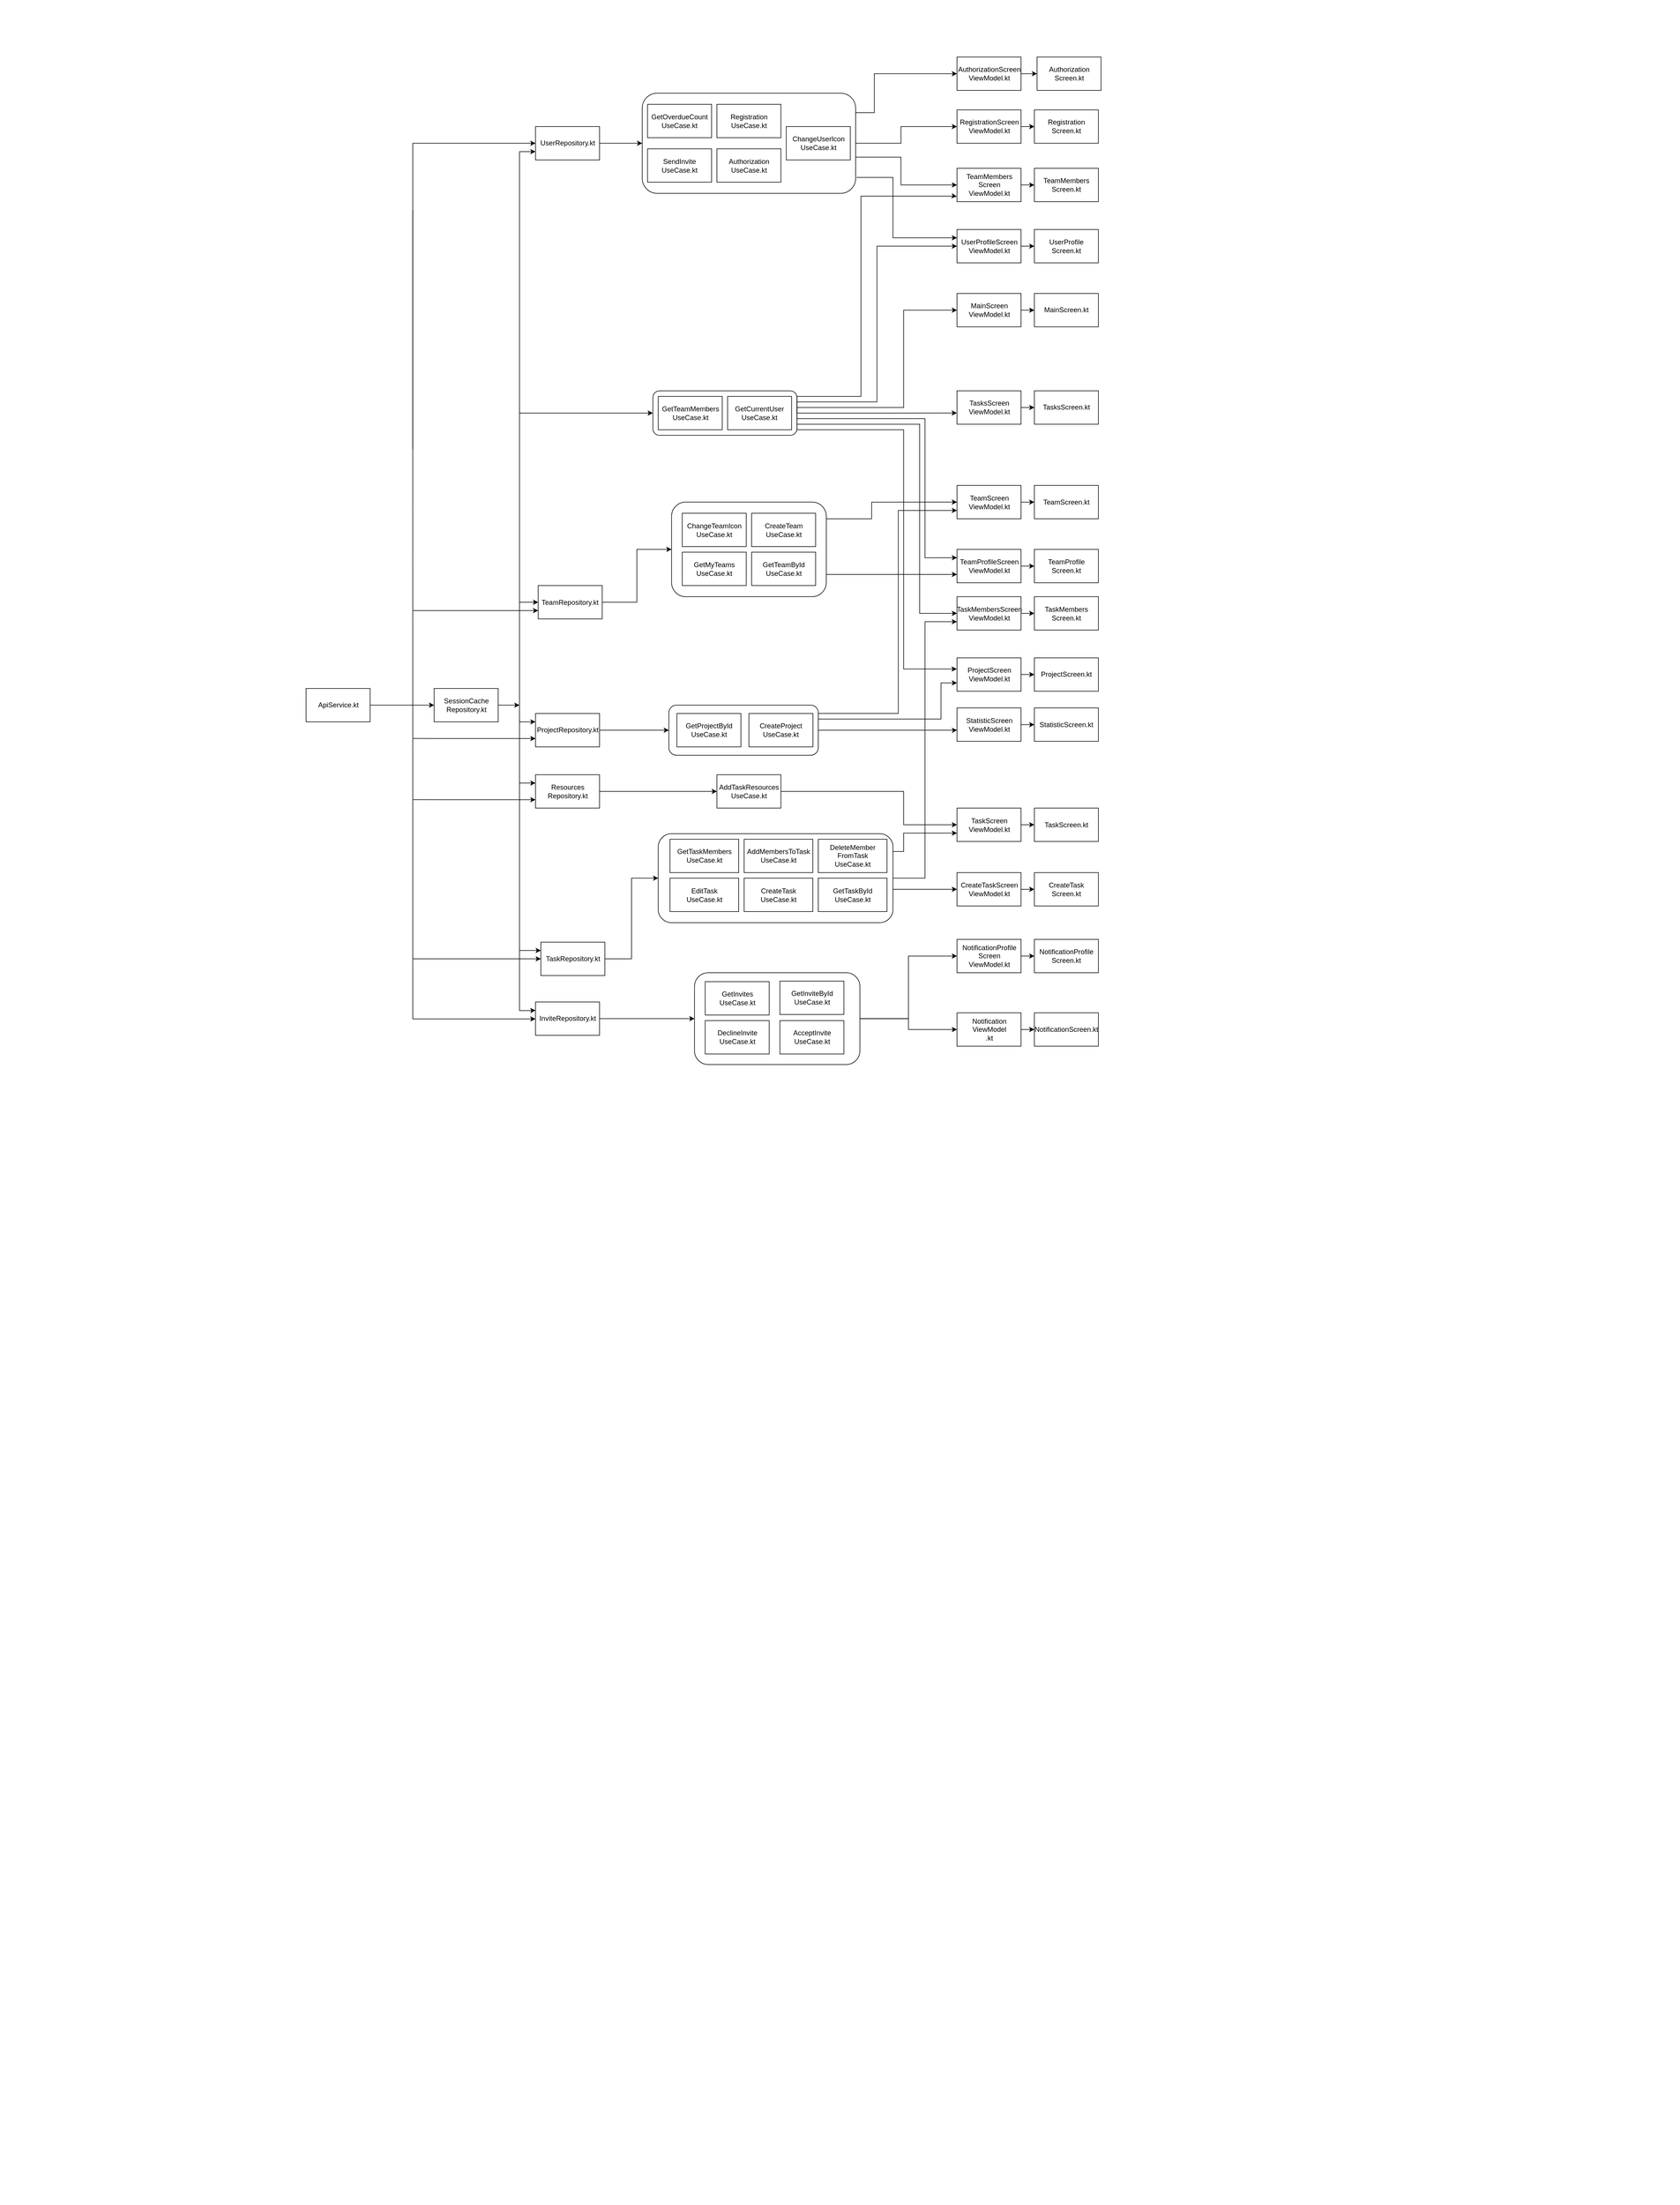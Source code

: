 <mxfile version="24.4.13" type="github">
  <diagram name="Страница — 1" id="Wd8Lt1hOdJY-ABtcQ9To">
    <mxGraphModel dx="8217" dy="5190" grid="1" gridSize="10" guides="1" tooltips="1" connect="1" arrows="1" fold="1" page="1" pageScale="1" pageWidth="827" pageHeight="1169" math="0" shadow="0">
      <root>
        <mxCell id="0" />
        <mxCell id="1" parent="0" />
        <mxCell id="-RUIcNyW75E8LrOZVRRS-27" value="" style="group;rotation=-90;" vertex="1" connectable="0" parent="1">
          <mxGeometry x="-2737.5" y="-1527.5" width="3805" height="2900" as="geometry" />
        </mxCell>
        <mxCell id="-RUIcNyW75E8LrOZVRRS-8" style="rounded=0;orthogonalLoop=1;jettySize=auto;html=1;entryX=0;entryY=0.75;entryDx=0;entryDy=0;exitX=1;exitY=0.5;exitDx=0;exitDy=0;edgeStyle=orthogonalEdgeStyle;" edge="1" parent="-RUIcNyW75E8LrOZVRRS-27" source="-RUIcNyW75E8LrOZVRRS-7" target="rrfpWrtRIMoo7r-Dwv4L-68">
          <mxGeometry relative="1" as="geometry">
            <Array as="points">
              <mxPoint x="1865.507" y="788.662" />
              <mxPoint x="2077.408" y="788.662" />
              <mxPoint x="2077.408" y="726.245" />
            </Array>
          </mxGeometry>
        </mxCell>
        <mxCell id="-RUIcNyW75E8LrOZVRRS-9" style="rounded=0;orthogonalLoop=1;jettySize=auto;html=1;entryX=0.001;entryY=0.662;entryDx=0;entryDy=0;exitX=1;exitY=0.5;exitDx=0;exitDy=0;edgeStyle=orthogonalEdgeStyle;entryPerimeter=0;" edge="1" parent="-RUIcNyW75E8LrOZVRRS-27" source="-RUIcNyW75E8LrOZVRRS-7" target="GL7n69devyDXVmoGjWVV-10">
          <mxGeometry relative="1" as="geometry">
            <Array as="points">
              <mxPoint x="2100.441" y="807.868" />
            </Array>
          </mxGeometry>
        </mxCell>
        <mxCell id="-RUIcNyW75E8LrOZVRRS-41" style="edgeStyle=orthogonalEdgeStyle;rounded=0;orthogonalLoop=1;jettySize=auto;html=1;entryX=0;entryY=0.5;entryDx=0;entryDy=0;" edge="1" parent="-RUIcNyW75E8LrOZVRRS-27" source="PsXaZOM_-T2VpOONmFBl-1" target="-RUIcNyW75E8LrOZVRRS-40">
          <mxGeometry relative="1" as="geometry" />
        </mxCell>
        <mxCell id="PsXaZOM_-T2VpOONmFBl-1" value="ApiService.kt" style="rounded=0;whiteSpace=wrap;html=1;rotation=0;" parent="-RUIcNyW75E8LrOZVRRS-27" vertex="1">
          <mxGeometry x="981.052" y="735.848" width="110.557" height="57.616" as="geometry" />
        </mxCell>
        <mxCell id="PsXaZOM_-T2VpOONmFBl-2" value="InviteRepository.kt" style="rounded=0;whiteSpace=wrap;html=1;rotation=0;" parent="-RUIcNyW75E8LrOZVRRS-27" vertex="1">
          <mxGeometry x="1377.214" y="1276.957" width="110.557" height="57.616" as="geometry" />
        </mxCell>
        <mxCell id="GL7n69devyDXVmoGjWVV-4" style="rounded=0;orthogonalLoop=1;jettySize=auto;html=1;entryX=0;entryY=0.5;entryDx=0;entryDy=0;edgeStyle=orthogonalEdgeStyle;" parent="-RUIcNyW75E8LrOZVRRS-27" source="PsXaZOM_-T2VpOONmFBl-3" target="-RUIcNyW75E8LrOZVRRS-7" edge="1">
          <mxGeometry relative="1" as="geometry" />
        </mxCell>
        <mxCell id="-RUIcNyW75E8LrOZVRRS-49" style="edgeStyle=orthogonalEdgeStyle;rounded=0;orthogonalLoop=1;jettySize=auto;html=1;exitX=0;exitY=0.25;exitDx=0;exitDy=0;startArrow=classic;startFill=1;endArrow=none;endFill=0;" edge="1" parent="-RUIcNyW75E8LrOZVRRS-27" source="PsXaZOM_-T2VpOONmFBl-3">
          <mxGeometry relative="1" as="geometry">
            <mxPoint x="1349.575" y="788.662" as="targetPoint" />
          </mxGeometry>
        </mxCell>
        <mxCell id="-RUIcNyW75E8LrOZVRRS-55" style="edgeStyle=orthogonalEdgeStyle;rounded=0;orthogonalLoop=1;jettySize=auto;html=1;exitX=0;exitY=0.75;exitDx=0;exitDy=0;startArrow=classic;startFill=1;endArrow=none;endFill=0;" edge="1" parent="-RUIcNyW75E8LrOZVRRS-27" source="PsXaZOM_-T2VpOONmFBl-3">
          <mxGeometry relative="1" as="geometry">
            <mxPoint x="1165.313" y="822.18" as="targetPoint" />
          </mxGeometry>
        </mxCell>
        <mxCell id="PsXaZOM_-T2VpOONmFBl-3" value="ProjectRepository.kt" style="rounded=0;whiteSpace=wrap;html=1;rotation=0;" parent="-RUIcNyW75E8LrOZVRRS-27" vertex="1">
          <mxGeometry x="1377.214" y="779.06" width="110.557" height="57.616" as="geometry" />
        </mxCell>
        <mxCell id="GL7n69devyDXVmoGjWVV-72" style="rounded=0;orthogonalLoop=1;jettySize=auto;html=1;entryX=0;entryY=0.5;entryDx=0;entryDy=0;edgeStyle=orthogonalEdgeStyle;" parent="-RUIcNyW75E8LrOZVRRS-27" source="PsXaZOM_-T2VpOONmFBl-4" target="rrfpWrtRIMoo7r-Dwv4L-8" edge="1">
          <mxGeometry relative="1" as="geometry" />
        </mxCell>
        <mxCell id="-RUIcNyW75E8LrOZVRRS-48" style="edgeStyle=orthogonalEdgeStyle;rounded=0;orthogonalLoop=1;jettySize=auto;html=1;exitX=0;exitY=0.25;exitDx=0;exitDy=0;startArrow=classic;startFill=1;endArrow=none;endFill=0;" edge="1" parent="-RUIcNyW75E8LrOZVRRS-27" source="PsXaZOM_-T2VpOONmFBl-4">
          <mxGeometry relative="1" as="geometry">
            <mxPoint x="1349.575" y="898.927" as="targetPoint" />
            <mxPoint x="1368.001" y="899.093" as="sourcePoint" />
          </mxGeometry>
        </mxCell>
        <mxCell id="-RUIcNyW75E8LrOZVRRS-54" style="edgeStyle=orthogonalEdgeStyle;rounded=0;orthogonalLoop=1;jettySize=auto;html=1;exitX=0;exitY=0.75;exitDx=0;exitDy=0;startArrow=classic;startFill=1;endArrow=none;endFill=0;" edge="1" parent="-RUIcNyW75E8LrOZVRRS-27" source="PsXaZOM_-T2VpOONmFBl-4">
          <mxGeometry relative="1" as="geometry">
            <mxPoint x="1165.313" y="927.809" as="targetPoint" />
          </mxGeometry>
        </mxCell>
        <mxCell id="PsXaZOM_-T2VpOONmFBl-4" value="&lt;div&gt;Resources&lt;/div&gt;&lt;div&gt;Repository.kt&lt;/div&gt;" style="rounded=0;whiteSpace=wrap;html=1;rotation=0;" parent="-RUIcNyW75E8LrOZVRRS-27" vertex="1">
          <mxGeometry x="1377.214" y="884.689" width="110.557" height="57.616" as="geometry" />
        </mxCell>
        <mxCell id="rrfpWrtRIMoo7r-Dwv4L-40" style="rounded=0;orthogonalLoop=1;jettySize=auto;html=1;entryX=0;entryY=0.5;entryDx=0;entryDy=0;exitX=0.5;exitY=1;exitDx=0;exitDy=0;edgeStyle=orthogonalEdgeStyle;" parent="-RUIcNyW75E8LrOZVRRS-27" target="PsXaZOM_-T2VpOONmFBl-2" edge="1">
          <mxGeometry relative="1" as="geometry">
            <mxPoint x="1165.313" y="-89.98" as="sourcePoint" />
            <Array as="points">
              <mxPoint x="1165.313" y="1306.245" />
              <mxPoint x="1377.214" y="1306.245" />
            </Array>
          </mxGeometry>
        </mxCell>
        <mxCell id="rrfpWrtRIMoo7r-Dwv4L-29" style="rounded=0;orthogonalLoop=1;jettySize=auto;html=1;entryX=0;entryY=0.5;entryDx=0;entryDy=0;edgeStyle=orthogonalEdgeStyle;" parent="-RUIcNyW75E8LrOZVRRS-27" source="PsXaZOM_-T2VpOONmFBl-6" target="-RUIcNyW75E8LrOZVRRS-12" edge="1">
          <mxGeometry relative="1" as="geometry" />
        </mxCell>
        <mxCell id="-RUIcNyW75E8LrOZVRRS-36" style="edgeStyle=orthogonalEdgeStyle;rounded=0;orthogonalLoop=1;jettySize=auto;html=1;startArrow=classic;startFill=1;endArrow=none;endFill=0;" edge="1" parent="-RUIcNyW75E8LrOZVRRS-27" source="PsXaZOM_-T2VpOONmFBl-6">
          <mxGeometry relative="1" as="geometry">
            <mxPoint x="1165.313" y="1202.536" as="targetPoint" />
          </mxGeometry>
        </mxCell>
        <mxCell id="-RUIcNyW75E8LrOZVRRS-46" style="edgeStyle=orthogonalEdgeStyle;rounded=0;orthogonalLoop=1;jettySize=auto;html=1;exitX=0;exitY=0.25;exitDx=0;exitDy=0;startArrow=classic;startFill=1;endArrow=none;endFill=0;" edge="1" parent="-RUIcNyW75E8LrOZVRRS-27" source="PsXaZOM_-T2VpOONmFBl-6">
          <mxGeometry relative="1" as="geometry">
            <mxPoint x="1349.575" y="1188.132" as="targetPoint" />
          </mxGeometry>
        </mxCell>
        <mxCell id="PsXaZOM_-T2VpOONmFBl-6" value="TaskRepository.kt" style="rounded=0;whiteSpace=wrap;html=1;rotation=0;" parent="-RUIcNyW75E8LrOZVRRS-27" vertex="1">
          <mxGeometry x="1386.427" y="1173.728" width="110.557" height="57.616" as="geometry" />
        </mxCell>
        <mxCell id="rrfpWrtRIMoo7r-Dwv4L-60" style="rounded=0;orthogonalLoop=1;jettySize=auto;html=1;entryX=0;entryY=0.5;entryDx=0;entryDy=0;exitX=1;exitY=0.5;exitDx=0;exitDy=0;edgeStyle=orthogonalEdgeStyle;" parent="-RUIcNyW75E8LrOZVRRS-27" source="-RUIcNyW75E8LrOZVRRS-1" target="rrfpWrtRIMoo7r-Dwv4L-57" edge="1">
          <mxGeometry relative="1" as="geometry" />
        </mxCell>
        <mxCell id="GL7n69devyDXVmoGjWVV-28" style="rounded=0;orthogonalLoop=1;jettySize=auto;html=1;entryX=0;entryY=0.5;entryDx=0;entryDy=0;exitX=1;exitY=0.5;exitDx=0;exitDy=0;edgeStyle=orthogonalEdgeStyle;" parent="-RUIcNyW75E8LrOZVRRS-27" source="rrfpWrtRIMoo7r-Dwv4L-8" target="GL7n69devyDXVmoGjWVV-16" edge="1">
          <mxGeometry relative="1" as="geometry">
            <Array as="points">
              <mxPoint x="2012.916" y="913.497" />
              <mxPoint x="2012.916" y="971.113" />
            </Array>
          </mxGeometry>
        </mxCell>
        <mxCell id="rrfpWrtRIMoo7r-Dwv4L-8" value="&lt;div&gt;AddTaskResources&lt;/div&gt;&lt;div&gt;UseCase.kt&lt;/div&gt;" style="rounded=0;whiteSpace=wrap;html=1;rotation=0;" parent="-RUIcNyW75E8LrOZVRRS-27" vertex="1">
          <mxGeometry x="1690.459" y="884.689" width="110.557" height="57.616" as="geometry" />
        </mxCell>
        <mxCell id="GL7n69devyDXVmoGjWVV-29" style="rounded=0;orthogonalLoop=1;jettySize=auto;html=1;exitX=0.998;exitY=0.19;exitDx=0;exitDy=0;edgeStyle=orthogonalEdgeStyle;exitPerimeter=0;entryX=0;entryY=0.75;entryDx=0;entryDy=0;" parent="-RUIcNyW75E8LrOZVRRS-27" source="-RUIcNyW75E8LrOZVRRS-12" target="GL7n69devyDXVmoGjWVV-16" edge="1">
          <mxGeometry relative="1" as="geometry">
            <mxPoint x="2123.473" y="1015.285" as="targetPoint" />
            <Array as="points">
              <mxPoint x="1993.569" y="1017.205" />
              <mxPoint x="2012.916" y="1017.205" />
              <mxPoint x="2012.916" y="985.517" />
            </Array>
          </mxGeometry>
        </mxCell>
        <mxCell id="GL7n69devyDXVmoGjWVV-1" style="rounded=0;orthogonalLoop=1;jettySize=auto;html=1;entryX=-0.003;entryY=0.326;entryDx=0;entryDy=0;edgeStyle=orthogonalEdgeStyle;entryPerimeter=0;exitX=1;exitY=0.75;exitDx=0;exitDy=0;" parent="-RUIcNyW75E8LrOZVRRS-27" source="-RUIcNyW75E8LrOZVRRS-20" target="rrfpWrtRIMoo7r-Dwv4L-68" edge="1">
          <mxGeometry relative="1" as="geometry">
            <mxPoint x="1782.59" y="-152.397" as="sourcePoint" />
            <Array as="points">
              <mxPoint x="1828.655" y="289.325" />
              <mxPoint x="2012.916" y="289.325" />
              <mxPoint x="2012.916" y="702.238" />
              <mxPoint x="2105.047" y="702.238" />
            </Array>
          </mxGeometry>
        </mxCell>
        <mxCell id="-RUIcNyW75E8LrOZVRRS-3" value="" style="rounded=0;orthogonalLoop=1;jettySize=auto;html=1;entryX=0;entryY=0.5;entryDx=0;entryDy=0;edgeStyle=orthogonalEdgeStyle;" edge="1" parent="-RUIcNyW75E8LrOZVRRS-27" source="PsXaZOM_-T2VpOONmFBl-2" target="-RUIcNyW75E8LrOZVRRS-1">
          <mxGeometry relative="1" as="geometry">
            <mxPoint x="1487.771" y="1603.927" as="sourcePoint" />
            <mxPoint x="1782.59" y="1463.728" as="targetPoint" />
          </mxGeometry>
        </mxCell>
        <mxCell id="-RUIcNyW75E8LrOZVRRS-4" value="" style="group;rotation=0;" vertex="1" connectable="0" parent="-RUIcNyW75E8LrOZVRRS-27">
          <mxGeometry x="1651.764" y="1226.543" width="285.605" height="158.444" as="geometry" />
        </mxCell>
        <mxCell id="-RUIcNyW75E8LrOZVRRS-1" value="" style="rounded=1;whiteSpace=wrap;html=1;rotation=0;" vertex="1" parent="-RUIcNyW75E8LrOZVRRS-4">
          <mxGeometry width="285.605" height="158.444" as="geometry" />
        </mxCell>
        <mxCell id="rrfpWrtRIMoo7r-Dwv4L-2" value="&lt;div&gt;AcceptInvite&lt;/div&gt;&lt;div&gt;UseCase.kt&lt;/div&gt;" style="rounded=0;whiteSpace=wrap;html=1;rotation=0;" parent="-RUIcNyW75E8LrOZVRRS-4" vertex="1">
          <mxGeometry x="147.409" y="82.583" width="110.557" height="57.616" as="geometry" />
        </mxCell>
        <mxCell id="rrfpWrtRIMoo7r-Dwv4L-3" value="&lt;div&gt;GetInviteById&lt;/div&gt;&lt;div&gt;UseCase.kt&lt;/div&gt;" style="rounded=0;whiteSpace=wrap;html=1;rotation=0;" parent="-RUIcNyW75E8LrOZVRRS-4" vertex="1">
          <mxGeometry x="147.409" y="14.404" width="110.557" height="57.616" as="geometry" />
        </mxCell>
        <mxCell id="rrfpWrtRIMoo7r-Dwv4L-4" value="&lt;div&gt;DeclineInvite&lt;/div&gt;&lt;div&gt;UseCase.kt&lt;/div&gt;" style="rounded=0;whiteSpace=wrap;html=1;rotation=0;" parent="-RUIcNyW75E8LrOZVRRS-4" vertex="1">
          <mxGeometry x="18.426" y="82.583" width="110.557" height="57.616" as="geometry" />
        </mxCell>
        <mxCell id="rrfpWrtRIMoo7r-Dwv4L-5" value="&lt;div&gt;GetInvites&lt;/div&gt;&lt;div&gt;UseCase.kt&lt;/div&gt;" style="rounded=0;whiteSpace=wrap;html=1;rotation=0;" parent="-RUIcNyW75E8LrOZVRRS-4" vertex="1">
          <mxGeometry x="18.426" y="15.364" width="110.557" height="57.616" as="geometry" />
        </mxCell>
        <mxCell id="-RUIcNyW75E8LrOZVRRS-5" style="rounded=0;orthogonalLoop=1;jettySize=auto;html=1;exitX=1;exitY=0.5;exitDx=0;exitDy=0;entryX=0;entryY=0.5;entryDx=0;entryDy=0;edgeStyle=orthogonalEdgeStyle;" edge="1" parent="-RUIcNyW75E8LrOZVRRS-27" source="-RUIcNyW75E8LrOZVRRS-1" target="rrfpWrtRIMoo7r-Dwv4L-71">
          <mxGeometry relative="1" as="geometry" />
        </mxCell>
        <mxCell id="-RUIcNyW75E8LrOZVRRS-13" value="" style="group;rotation=0;" vertex="1" connectable="0" parent="-RUIcNyW75E8LrOZVRRS-27">
          <mxGeometry x="1607.541" y="1096.907" width="405.375" height="230.464" as="geometry" />
        </mxCell>
        <mxCell id="-RUIcNyW75E8LrOZVRRS-12" value="" style="rounded=1;whiteSpace=wrap;html=1;rotation=0;" vertex="1" parent="-RUIcNyW75E8LrOZVRRS-13">
          <mxGeometry x="-18.426" y="-110.43" width="405.375" height="153.642" as="geometry" />
        </mxCell>
        <mxCell id="rrfpWrtRIMoo7r-Dwv4L-10" value="&lt;div&gt;AddMembersToTask&lt;/div&gt;&lt;div&gt;UseCase.kt&lt;/div&gt;" style="rounded=0;whiteSpace=wrap;html=1;rotation=0;" parent="-RUIcNyW75E8LrOZVRRS-13" vertex="1">
          <mxGeometry x="129.904" y="-100.828" width="118.646" height="57.616" as="geometry" />
        </mxCell>
        <mxCell id="rrfpWrtRIMoo7r-Dwv4L-11" value="&lt;div&gt;CreateTask&lt;/div&gt;&lt;div&gt;UseCase.kt&lt;/div&gt;" style="rounded=0;whiteSpace=wrap;html=1;rotation=0;" parent="-RUIcNyW75E8LrOZVRRS-13" vertex="1">
          <mxGeometry x="129.904" y="-33.609" width="118.646" height="57.616" as="geometry" />
        </mxCell>
        <mxCell id="rrfpWrtRIMoo7r-Dwv4L-13" value="&lt;div&gt;EditTask&lt;/div&gt;&lt;div&gt;UseCase.kt&lt;/div&gt;" style="rounded=0;whiteSpace=wrap;html=1;rotation=0;" parent="-RUIcNyW75E8LrOZVRRS-13" vertex="1">
          <mxGeometry x="1.843" y="-33.609" width="118.646" height="57.616" as="geometry" />
        </mxCell>
        <mxCell id="rrfpWrtRIMoo7r-Dwv4L-14" value="&lt;div&gt;GetTaskById&lt;/div&gt;&lt;div&gt;UseCase.kt&lt;/div&gt;" style="rounded=0;whiteSpace=wrap;html=1;rotation=0;" parent="-RUIcNyW75E8LrOZVRRS-13" vertex="1">
          <mxGeometry x="257.966" y="-33.609" width="118.646" height="57.616" as="geometry" />
        </mxCell>
        <mxCell id="rrfpWrtRIMoo7r-Dwv4L-12" value="&lt;div&gt;DeleteMember&lt;/div&gt;&lt;div&gt;FromTask&lt;/div&gt;&lt;div&gt;UseCase.kt&lt;/div&gt;" style="rounded=0;whiteSpace=wrap;html=1;rotation=0;" parent="-RUIcNyW75E8LrOZVRRS-13" vertex="1">
          <mxGeometry x="257.966" y="-100.828" width="118.646" height="57.616" as="geometry" />
        </mxCell>
        <mxCell id="rrfpWrtRIMoo7r-Dwv4L-15" value="&lt;div&gt;GetTaskMembers&lt;/div&gt;&lt;div&gt;UseCase.kt&lt;/div&gt;" style="rounded=0;whiteSpace=wrap;html=1;rotation=0;" parent="-RUIcNyW75E8LrOZVRRS-13" vertex="1">
          <mxGeometry x="1.843" y="-100.828" width="118.646" height="57.616" as="geometry" />
        </mxCell>
        <mxCell id="-RUIcNyW75E8LrOZVRRS-29" value="" style="group;rotation=90;" vertex="1" connectable="0" parent="-RUIcNyW75E8LrOZVRRS-27">
          <mxGeometry x="1695.065" y="673.43" width="82.918" height="268.874" as="geometry" />
        </mxCell>
        <mxCell id="-RUIcNyW75E8LrOZVRRS-7" value="" style="rounded=1;whiteSpace=wrap;html=1;rotation=0;" vertex="1" parent="-RUIcNyW75E8LrOZVRRS-29">
          <mxGeometry x="-87.524" y="91.225" width="257.966" height="86.424" as="geometry" />
        </mxCell>
        <mxCell id="rrfpWrtRIMoo7r-Dwv4L-6" value="&lt;div&gt;CreateProject&lt;/div&gt;&lt;div&gt;UseCase.kt&lt;/div&gt;" style="rounded=0;whiteSpace=wrap;html=1;rotation=0;" parent="-RUIcNyW75E8LrOZVRRS-29" vertex="1">
          <mxGeometry x="50.672" y="105.629" width="110.557" height="57.616" as="geometry" />
        </mxCell>
        <mxCell id="rrfpWrtRIMoo7r-Dwv4L-7" value="&lt;div&gt;GetProjectById&lt;/div&gt;&lt;div&gt;UseCase.kt&lt;/div&gt;" style="rounded=0;whiteSpace=wrap;html=1;rotation=0;" parent="-RUIcNyW75E8LrOZVRRS-29" vertex="1">
          <mxGeometry x="-73.705" y="105.629" width="110.557" height="57.616" as="geometry" />
        </mxCell>
        <mxCell id="rrfpWrtRIMoo7r-Dwv4L-47" value="" style="rounded=0;orthogonalLoop=1;jettySize=auto;html=1;edgeStyle=orthogonalEdgeStyle;" parent="-RUIcNyW75E8LrOZVRRS-27" source="rrfpWrtRIMoo7r-Dwv4L-45" target="rrfpWrtRIMoo7r-Dwv4L-46" edge="1">
          <mxGeometry relative="1" as="geometry" />
        </mxCell>
        <mxCell id="rrfpWrtRIMoo7r-Dwv4L-45" value="&lt;div&gt;CreateTaskScreen&lt;/div&gt;&lt;div&gt;ViewModel.kt&lt;/div&gt;" style="rounded=0;whiteSpace=wrap;html=1;rotation=0;" parent="-RUIcNyW75E8LrOZVRRS-27" vertex="1">
          <mxGeometry x="2105.047" y="1053.695" width="110.557" height="57.616" as="geometry" />
        </mxCell>
        <mxCell id="rrfpWrtRIMoo7r-Dwv4L-46" value="&lt;div&gt;CreateTask&lt;/div&gt;&lt;div&gt;Screen.kt&lt;/div&gt;" style="whiteSpace=wrap;html=1;rounded=0;rotation=0;" parent="-RUIcNyW75E8LrOZVRRS-27" vertex="1">
          <mxGeometry x="2238.637" y="1053.695" width="110.557" height="57.616" as="geometry" />
        </mxCell>
        <mxCell id="rrfpWrtRIMoo7r-Dwv4L-68" value="&lt;div&gt;ProjectScreen&lt;/div&gt;&lt;div&gt;ViewModel.kt&lt;/div&gt;" style="rounded=0;whiteSpace=wrap;html=1;rotation=0;" parent="-RUIcNyW75E8LrOZVRRS-27" vertex="1">
          <mxGeometry x="2105.047" y="683.033" width="110.557" height="57.616" as="geometry" />
        </mxCell>
        <mxCell id="GL7n69devyDXVmoGjWVV-9" style="rounded=0;orthogonalLoop=1;jettySize=auto;html=1;entryX=0;entryY=0.5;entryDx=0;entryDy=0;edgeStyle=orthogonalEdgeStyle;" parent="-RUIcNyW75E8LrOZVRRS-27" source="GL7n69devyDXVmoGjWVV-10" target="GL7n69devyDXVmoGjWVV-11" edge="1">
          <mxGeometry relative="1" as="geometry" />
        </mxCell>
        <mxCell id="GL7n69devyDXVmoGjWVV-10" value="&lt;div&gt;StatisticScreen&lt;/div&gt;&lt;div&gt;ViewModel.kt&lt;/div&gt;" style="rounded=0;whiteSpace=wrap;html=1;rotation=0;" parent="-RUIcNyW75E8LrOZVRRS-27" vertex="1">
          <mxGeometry x="2105.047" y="769.457" width="110.557" height="57.616" as="geometry" />
        </mxCell>
        <mxCell id="GL7n69devyDXVmoGjWVV-11" value="StatisticScreen.kt" style="rounded=0;whiteSpace=wrap;html=1;rotation=0;" parent="-RUIcNyW75E8LrOZVRRS-27" vertex="1">
          <mxGeometry x="2238.637" y="769.457" width="110.557" height="57.616" as="geometry" />
        </mxCell>
        <mxCell id="GL7n69devyDXVmoGjWVV-15" style="rounded=0;orthogonalLoop=1;jettySize=auto;html=1;entryX=0;entryY=0.5;entryDx=0;entryDy=0;edgeStyle=orthogonalEdgeStyle;" parent="-RUIcNyW75E8LrOZVRRS-27" source="GL7n69devyDXVmoGjWVV-16" target="GL7n69devyDXVmoGjWVV-17" edge="1">
          <mxGeometry relative="1" as="geometry" />
        </mxCell>
        <mxCell id="GL7n69devyDXVmoGjWVV-16" value="&lt;div&gt;TaskScreen&lt;/div&gt;&lt;div&gt;ViewModel.kt&lt;/div&gt;" style="rounded=0;whiteSpace=wrap;html=1;rotation=0;" parent="-RUIcNyW75E8LrOZVRRS-27" vertex="1">
          <mxGeometry x="2105.047" y="942.305" width="110.557" height="57.616" as="geometry" />
        </mxCell>
        <mxCell id="GL7n69devyDXVmoGjWVV-17" value="TaskScreen.kt" style="rounded=0;whiteSpace=wrap;html=1;rotation=0;" parent="-RUIcNyW75E8LrOZVRRS-27" vertex="1">
          <mxGeometry x="2238.637" y="942.305" width="110.557" height="57.616" as="geometry" />
        </mxCell>
        <mxCell id="rrfpWrtRIMoo7r-Dwv4L-57" value="&lt;div&gt;NotificationProfile&lt;/div&gt;&lt;div&gt;Screen&lt;/div&gt;&lt;div&gt;ViewModel.kt&lt;/div&gt;" style="rounded=0;whiteSpace=wrap;html=1;rotation=0;" parent="-RUIcNyW75E8LrOZVRRS-27" vertex="1">
          <mxGeometry x="2105.047" y="1168.927" width="110.557" height="57.616" as="geometry" />
        </mxCell>
        <mxCell id="rrfpWrtRIMoo7r-Dwv4L-71" value="&lt;div&gt;Notification&lt;/div&gt;&lt;div&gt;ViewModel&lt;/div&gt;.kt" style="rounded=0;whiteSpace=wrap;html=1;rotation=0;" parent="-RUIcNyW75E8LrOZVRRS-27" vertex="1">
          <mxGeometry x="2105.047" y="1295.682" width="110.557" height="57.616" as="geometry" />
        </mxCell>
        <mxCell id="rrfpWrtRIMoo7r-Dwv4L-72" value="NotificationScreen.kt" style="whiteSpace=wrap;html=1;rounded=0;rotation=0;" parent="-RUIcNyW75E8LrOZVRRS-27" vertex="1">
          <mxGeometry x="2238.637" y="1295.682" width="110.557" height="57.616" as="geometry" />
        </mxCell>
        <mxCell id="rrfpWrtRIMoo7r-Dwv4L-70" value="" style="rounded=0;orthogonalLoop=1;jettySize=auto;html=1;edgeStyle=orthogonalEdgeStyle;" parent="-RUIcNyW75E8LrOZVRRS-27" source="rrfpWrtRIMoo7r-Dwv4L-71" target="rrfpWrtRIMoo7r-Dwv4L-72" edge="1">
          <mxGeometry relative="1" as="geometry" />
        </mxCell>
        <mxCell id="rrfpWrtRIMoo7r-Dwv4L-58" value="&lt;div&gt;NotificationProfile&lt;/div&gt;&lt;div&gt;Screen.kt&lt;/div&gt;" style="whiteSpace=wrap;html=1;rounded=0;rotation=0;" parent="-RUIcNyW75E8LrOZVRRS-27" vertex="1">
          <mxGeometry x="2238.637" y="1168.927" width="110.557" height="57.616" as="geometry" />
        </mxCell>
        <mxCell id="rrfpWrtRIMoo7r-Dwv4L-59" value="" style="rounded=0;orthogonalLoop=1;jettySize=auto;html=1;edgeStyle=orthogonalEdgeStyle;" parent="-RUIcNyW75E8LrOZVRRS-27" source="rrfpWrtRIMoo7r-Dwv4L-57" target="rrfpWrtRIMoo7r-Dwv4L-58" edge="1">
          <mxGeometry relative="1" as="geometry" />
        </mxCell>
        <mxCell id="rrfpWrtRIMoo7r-Dwv4L-69" value="&lt;div&gt;ProjectScreen.kt&lt;/div&gt;" style="whiteSpace=wrap;html=1;rounded=0;rotation=0;" parent="-RUIcNyW75E8LrOZVRRS-27" vertex="1">
          <mxGeometry x="2238.637" y="683.033" width="110.557" height="57.616" as="geometry" />
        </mxCell>
        <mxCell id="rrfpWrtRIMoo7r-Dwv4L-67" value="" style="rounded=0;orthogonalLoop=1;jettySize=auto;html=1;edgeStyle=orthogonalEdgeStyle;" parent="-RUIcNyW75E8LrOZVRRS-27" source="rrfpWrtRIMoo7r-Dwv4L-68" target="rrfpWrtRIMoo7r-Dwv4L-69" edge="1">
          <mxGeometry relative="1" as="geometry" />
        </mxCell>
        <mxCell id="-RUIcNyW75E8LrOZVRRS-44" style="edgeStyle=orthogonalEdgeStyle;rounded=0;orthogonalLoop=1;jettySize=auto;html=1;entryX=0;entryY=0.25;entryDx=0;entryDy=0;exitX=0;exitY=0.75;exitDx=0;exitDy=0;startArrow=classic;startFill=1;" edge="1" parent="-RUIcNyW75E8LrOZVRRS-27" source="PsXaZOM_-T2VpOONmFBl-8" target="PsXaZOM_-T2VpOONmFBl-2">
          <mxGeometry relative="1" as="geometry">
            <mxPoint x="1331.149" y="-766.967" as="sourcePoint" />
            <Array as="points">
              <mxPoint x="1349.575" y="-190.808" />
              <mxPoint x="1349.575" y="1291.841" />
              <mxPoint x="1368.001" y="1291.841" />
            </Array>
          </mxGeometry>
        </mxCell>
        <mxCell id="-RUIcNyW75E8LrOZVRRS-53" style="edgeStyle=orthogonalEdgeStyle;rounded=0;orthogonalLoop=1;jettySize=auto;html=1;" edge="1" parent="-RUIcNyW75E8LrOZVRRS-27" source="-RUIcNyW75E8LrOZVRRS-40">
          <mxGeometry relative="1" as="geometry">
            <mxPoint x="1349.575" y="764.656" as="targetPoint" />
          </mxGeometry>
        </mxCell>
        <mxCell id="-RUIcNyW75E8LrOZVRRS-40" value="&lt;div&gt;SessionCache&lt;/div&gt;&lt;div&gt;Repository.kt&lt;/div&gt;" style="rounded=0;whiteSpace=wrap;html=1;rotation=0;" vertex="1" parent="-RUIcNyW75E8LrOZVRRS-27">
          <mxGeometry x="1202.166" y="735.848" width="110.557" height="57.616" as="geometry" />
        </mxCell>
        <mxCell id="GL7n69devyDXVmoGjWVV-22" style="rounded=0;orthogonalLoop=1;jettySize=auto;html=1;entryX=0;entryY=0.75;entryDx=0;entryDy=0;exitX=1;exitY=0.5;exitDx=0;exitDy=0;edgeStyle=orthogonalEdgeStyle;" parent="-RUIcNyW75E8LrOZVRRS-27" source="-RUIcNyW75E8LrOZVRRS-12" target="GL7n69devyDXVmoGjWVV-13" edge="1">
          <mxGeometry relative="1" as="geometry">
            <Array as="points">
              <mxPoint x="2049.769" y="1063.298" />
              <mxPoint x="2049.769" y="620.616" />
            </Array>
          </mxGeometry>
        </mxCell>
        <mxCell id="-RUIcNyW75E8LrOZVRRS-10" style="rounded=0;orthogonalLoop=1;jettySize=auto;html=1;exitX=1;exitY=0.5;exitDx=0;exitDy=0;edgeStyle=orthogonalEdgeStyle;entryX=0;entryY=0.75;entryDx=0;entryDy=0;" edge="1" parent="-RUIcNyW75E8LrOZVRRS-27" source="-RUIcNyW75E8LrOZVRRS-7" target="GL7n69devyDXVmoGjWVV-45">
          <mxGeometry relative="1" as="geometry">
            <mxPoint x="2095.834" y="222.106" as="targetPoint" />
            <Array as="points">
              <mxPoint x="1865.507" y="779.06" />
              <mxPoint x="2003.703" y="779.06" />
              <mxPoint x="2003.703" y="428.563" />
            </Array>
          </mxGeometry>
        </mxCell>
        <mxCell id="-RUIcNyW75E8LrOZVRRS-63" style="edgeStyle=orthogonalEdgeStyle;rounded=0;orthogonalLoop=1;jettySize=auto;html=1;exitX=1;exitY=0.75;exitDx=0;exitDy=0;entryX=0;entryY=0.5;entryDx=0;entryDy=0;" edge="1" parent="-RUIcNyW75E8LrOZVRRS-27" source="-RUIcNyW75E8LrOZVRRS-12" target="rrfpWrtRIMoo7r-Dwv4L-45">
          <mxGeometry relative="1" as="geometry">
            <Array as="points">
              <mxPoint x="1994.49" y="1082.503" />
            </Array>
          </mxGeometry>
        </mxCell>
        <mxCell id="rrfpWrtRIMoo7r-Dwv4L-39" style="rounded=0;orthogonalLoop=1;jettySize=auto;html=1;exitX=0.5;exitY=1;exitDx=0;exitDy=0;edgeStyle=orthogonalEdgeStyle;entryX=0;entryY=0.5;entryDx=0;entryDy=0;" parent="-RUIcNyW75E8LrOZVRRS-27" target="PsXaZOM_-T2VpOONmFBl-8" edge="1">
          <mxGeometry relative="1" as="geometry">
            <mxPoint x="1165.313" y="322.934" as="sourcePoint" />
            <mxPoint x="1174.527" y="1.245" as="targetPoint" />
            <Array as="points">
              <mxPoint x="1165.313" y="-205.212" />
            </Array>
          </mxGeometry>
        </mxCell>
        <mxCell id="rrfpWrtRIMoo7r-Dwv4L-54" style="rounded=0;orthogonalLoop=1;jettySize=auto;html=1;entryX=0;entryY=0.5;entryDx=0;entryDy=0;edgeStyle=orthogonalEdgeStyle;" parent="-RUIcNyW75E8LrOZVRRS-27" target="-RUIcNyW75E8LrOZVRRS-20" edge="1">
          <mxGeometry relative="1" as="geometry">
            <mxPoint x="1349.575" y="260.517" as="sourcePoint" />
            <Array as="points">
              <mxPoint x="1358.788" y="260.517" />
            </Array>
          </mxGeometry>
        </mxCell>
        <mxCell id="GL7n69devyDXVmoGjWVV-75" style="rounded=0;orthogonalLoop=1;jettySize=auto;html=1;entryX=0;entryY=0.5;entryDx=0;entryDy=0;edgeStyle=orthogonalEdgeStyle;" parent="-RUIcNyW75E8LrOZVRRS-27" source="PsXaZOM_-T2VpOONmFBl-7" target="-RUIcNyW75E8LrOZVRRS-14" edge="1">
          <mxGeometry relative="1" as="geometry" />
        </mxCell>
        <mxCell id="-RUIcNyW75E8LrOZVRRS-51" style="edgeStyle=orthogonalEdgeStyle;rounded=0;orthogonalLoop=1;jettySize=auto;html=1;targetPerimeterSpacing=1;startArrow=classic;startFill=1;endArrow=none;endFill=0;" edge="1" parent="-RUIcNyW75E8LrOZVRRS-27" source="PsXaZOM_-T2VpOONmFBl-7">
          <mxGeometry relative="1" as="geometry">
            <mxPoint x="1349.575" y="587.007" as="targetPoint" />
          </mxGeometry>
        </mxCell>
        <mxCell id="-RUIcNyW75E8LrOZVRRS-56" style="edgeStyle=orthogonalEdgeStyle;rounded=0;orthogonalLoop=1;jettySize=auto;html=1;exitX=0;exitY=0.75;exitDx=0;exitDy=0;startArrow=classic;startFill=1;endArrow=none;endFill=0;" edge="1" parent="-RUIcNyW75E8LrOZVRRS-27" source="PsXaZOM_-T2VpOONmFBl-7">
          <mxGeometry relative="1" as="geometry">
            <mxPoint x="1165.313" y="601.319" as="targetPoint" />
          </mxGeometry>
        </mxCell>
        <mxCell id="PsXaZOM_-T2VpOONmFBl-7" value="TeamRepository.kt" style="rounded=0;whiteSpace=wrap;html=1;rotation=0;" parent="-RUIcNyW75E8LrOZVRRS-27" vertex="1">
          <mxGeometry x="1381.821" y="558.199" width="110.557" height="57.616" as="geometry" />
        </mxCell>
        <mxCell id="-RUIcNyW75E8LrOZVRRS-19" style="rounded=0;orthogonalLoop=1;jettySize=auto;html=1;entryX=0;entryY=0.5;entryDx=0;entryDy=0;edgeStyle=orthogonalEdgeStyle;" edge="1" parent="-RUIcNyW75E8LrOZVRRS-27" source="PsXaZOM_-T2VpOONmFBl-8" target="-RUIcNyW75E8LrOZVRRS-16">
          <mxGeometry relative="1" as="geometry" />
        </mxCell>
        <mxCell id="PsXaZOM_-T2VpOONmFBl-8" value="UserRepository.kt" style="rounded=0;whiteSpace=wrap;html=1;rotation=0;" parent="-RUIcNyW75E8LrOZVRRS-27" vertex="1">
          <mxGeometry x="1377.214" y="-234.02" width="110.557" height="57.616" as="geometry" />
        </mxCell>
        <mxCell id="GL7n69devyDXVmoGjWVV-52" style="rounded=0;orthogonalLoop=1;jettySize=auto;html=1;entryX=0;entryY=0.25;entryDx=0;entryDy=0;exitX=1;exitY=0.5;exitDx=0;exitDy=0;edgeStyle=orthogonalEdgeStyle;" parent="-RUIcNyW75E8LrOZVRRS-27" source="-RUIcNyW75E8LrOZVRRS-20" target="GL7n69devyDXVmoGjWVV-42" edge="1">
          <mxGeometry relative="1" as="geometry">
            <Array as="points">
              <mxPoint x="1828.655" y="270.119" />
              <mxPoint x="2049.769" y="270.119" />
              <mxPoint x="2049.769" y="510.185" />
            </Array>
          </mxGeometry>
        </mxCell>
        <mxCell id="GL7n69devyDXVmoGjWVV-60" style="rounded=0;orthogonalLoop=1;jettySize=auto;html=1;entryX=0;entryY=0.25;entryDx=0;entryDy=0;exitX=1.004;exitY=0.841;exitDx=0;exitDy=0;edgeStyle=orthogonalEdgeStyle;exitPerimeter=0;" parent="-RUIcNyW75E8LrOZVRRS-27" source="-RUIcNyW75E8LrOZVRRS-16" target="GL7n69devyDXVmoGjWVV-57" edge="1">
          <mxGeometry relative="1" as="geometry">
            <Array as="points">
              <mxPoint x="1994.49" y="-146.636" />
              <mxPoint x="1994.49" y="-41.967" />
            </Array>
          </mxGeometry>
        </mxCell>
        <mxCell id="GL7n69devyDXVmoGjWVV-53" style="rounded=0;orthogonalLoop=1;jettySize=auto;html=1;entryX=0;entryY=0.75;entryDx=0;entryDy=0;exitX=0.998;exitY=0.549;exitDx=0;exitDy=0;edgeStyle=orthogonalEdgeStyle;exitPerimeter=0;" parent="-RUIcNyW75E8LrOZVRRS-27" source="-RUIcNyW75E8LrOZVRRS-14" target="GL7n69devyDXVmoGjWVV-42" edge="1">
          <mxGeometry relative="1" as="geometry">
            <mxPoint x="2644.012" y="-761.205" as="targetPoint" />
            <Array as="points">
              <mxPoint x="1878.406" y="538.993" />
            </Array>
          </mxGeometry>
        </mxCell>
        <mxCell id="GL7n69devyDXVmoGjWVV-54" style="rounded=0;orthogonalLoop=1;jettySize=auto;html=1;entryX=0;entryY=0.5;entryDx=0;entryDy=0;exitX=0.983;exitY=0.676;exitDx=0;exitDy=0;edgeStyle=orthogonalEdgeStyle;exitPerimeter=0;" parent="-RUIcNyW75E8LrOZVRRS-27" source="-RUIcNyW75E8LrOZVRRS-14" target="GL7n69devyDXVmoGjWVV-45" edge="1">
          <mxGeometry relative="1" as="geometry">
            <Array as="points">
              <mxPoint x="1874.72" y="442.967" />
              <mxPoint x="1957.638" y="442.967" />
              <mxPoint x="1957.638" y="414.159" />
            </Array>
          </mxGeometry>
        </mxCell>
        <mxCell id="GL7n69devyDXVmoGjWVV-25" style="rounded=0;orthogonalLoop=1;jettySize=auto;html=1;entryX=0;entryY=0.5;entryDx=0;entryDy=0;exitX=1;exitY=0.5;exitDx=0;exitDy=0;edgeStyle=orthogonalEdgeStyle;" parent="-RUIcNyW75E8LrOZVRRS-27" source="-RUIcNyW75E8LrOZVRRS-20" target="GL7n69devyDXVmoGjWVV-13" edge="1">
          <mxGeometry relative="1" as="geometry">
            <mxPoint x="2634.799" y="-319.483" as="targetPoint" />
            <Array as="points">
              <mxPoint x="1828.655" y="279.722" />
              <mxPoint x="2040.556" y="279.722" />
              <mxPoint x="2040.556" y="606.212" />
            </Array>
          </mxGeometry>
        </mxCell>
        <mxCell id="GL7n69devyDXVmoGjWVV-34" style="rounded=0;orthogonalLoop=1;jettySize=auto;html=1;exitX=1;exitY=0.5;exitDx=0;exitDy=0;edgeStyle=orthogonalEdgeStyle;entryX=-0.002;entryY=0.665;entryDx=0;entryDy=0;entryPerimeter=0;" parent="-RUIcNyW75E8LrOZVRRS-27" source="-RUIcNyW75E8LrOZVRRS-20" target="GL7n69devyDXVmoGjWVV-31" edge="1">
          <mxGeometry relative="1" as="geometry">
            <mxPoint x="2040.556" y="202.901" as="targetPoint" />
            <Array as="points" />
          </mxGeometry>
        </mxCell>
        <mxCell id="GL7n69devyDXVmoGjWVV-59" style="rounded=0;orthogonalLoop=1;jettySize=auto;html=1;entryX=0;entryY=0.5;entryDx=0;entryDy=0;exitX=1;exitY=0.5;exitDx=0;exitDy=0;edgeStyle=orthogonalEdgeStyle;" parent="-RUIcNyW75E8LrOZVRRS-27" source="-RUIcNyW75E8LrOZVRRS-20" target="GL7n69devyDXVmoGjWVV-57" edge="1">
          <mxGeometry relative="1" as="geometry">
            <Array as="points">
              <mxPoint x="1828.655" y="241.311" />
              <mxPoint x="1966.851" y="241.311" />
              <mxPoint x="1966.851" y="-27.563" />
            </Array>
          </mxGeometry>
        </mxCell>
        <mxCell id="GL7n69devyDXVmoGjWVV-66" value="" style="rounded=0;orthogonalLoop=1;jettySize=auto;html=1;entryX=0;entryY=0.5;entryDx=0;entryDy=0;exitX=1;exitY=0.5;exitDx=0;exitDy=0;edgeStyle=orthogonalEdgeStyle;" parent="-RUIcNyW75E8LrOZVRRS-27" source="-RUIcNyW75E8LrOZVRRS-20" target="rrfpWrtRIMoo7r-Dwv4L-49" edge="1">
          <mxGeometry relative="1" as="geometry">
            <mxPoint x="2644.012" y="-656.536" as="targetPoint" />
            <mxPoint x="2045.162" y="-748.722" as="sourcePoint" />
            <Array as="points">
              <mxPoint x="1828.655" y="250.914" />
              <mxPoint x="2012.916" y="250.914" />
              <mxPoint x="2012.916" y="82.868" />
            </Array>
          </mxGeometry>
        </mxCell>
        <mxCell id="-RUIcNyW75E8LrOZVRRS-15" value="" style="group;rotation=-90;" vertex="1" connectable="0" parent="-RUIcNyW75E8LrOZVRRS-27">
          <mxGeometry x="1561.476" y="442.967" width="377.736" height="172.848" as="geometry" />
        </mxCell>
        <mxCell id="-RUIcNyW75E8LrOZVRRS-30" value="" style="group;rotation=90;" vertex="1" connectable="0" parent="-RUIcNyW75E8LrOZVRRS-15">
          <mxGeometry x="105.95" y="-86.424" width="156.622" height="278.477" as="geometry" />
        </mxCell>
        <mxCell id="-RUIcNyW75E8LrOZVRRS-14" value="" style="rounded=1;whiteSpace=wrap;html=1;rotation=0;" vertex="1" parent="-RUIcNyW75E8LrOZVRRS-30">
          <mxGeometry x="-55.278" y="57.616" width="267.179" height="163.245" as="geometry" />
        </mxCell>
        <mxCell id="rrfpWrtRIMoo7r-Dwv4L-16" value="&lt;div&gt;ChangeTeamIcon&lt;/div&gt;&lt;div&gt;UseCase.kt&lt;/div&gt;" style="rounded=0;whiteSpace=wrap;html=1;rotation=0;" parent="-RUIcNyW75E8LrOZVRRS-30" vertex="1">
          <mxGeometry x="-36.852" y="76.821" width="110.557" height="57.616" as="geometry" />
        </mxCell>
        <mxCell id="rrfpWrtRIMoo7r-Dwv4L-17" value="&lt;div&gt;CreateTeam&lt;/div&gt;&lt;div&gt;UseCase.kt&lt;/div&gt;" style="rounded=0;whiteSpace=wrap;html=1;rotation=0;" parent="-RUIcNyW75E8LrOZVRRS-30" vertex="1">
          <mxGeometry x="82.918" y="76.821" width="110.557" height="57.616" as="geometry" />
        </mxCell>
        <mxCell id="rrfpWrtRIMoo7r-Dwv4L-18" value="&lt;div&gt;GetMyTeams&lt;/div&gt;&lt;div&gt;UseCase.kt&lt;/div&gt;" style="rounded=0;whiteSpace=wrap;html=1;rotation=0;" parent="-RUIcNyW75E8LrOZVRRS-30" vertex="1">
          <mxGeometry x="-36.852" y="144.04" width="110.557" height="57.616" as="geometry" />
        </mxCell>
        <mxCell id="rrfpWrtRIMoo7r-Dwv4L-19" value="&lt;div&gt;GetTeamById&lt;/div&gt;&lt;div&gt;UseCase.kt&lt;/div&gt;" style="rounded=0;whiteSpace=wrap;html=1;rotation=0;" parent="-RUIcNyW75E8LrOZVRRS-30" vertex="1">
          <mxGeometry x="82.918" y="144.04" width="110.557" height="57.616" as="geometry" />
        </mxCell>
        <mxCell id="-RUIcNyW75E8LrOZVRRS-21" value="" style="group;rotation=0;" vertex="1" connectable="0" parent="-RUIcNyW75E8LrOZVRRS-27">
          <mxGeometry x="1570.689" y="212.503" width="267.179" height="96.026" as="geometry" />
        </mxCell>
        <mxCell id="-RUIcNyW75E8LrOZVRRS-20" value="" style="rounded=1;whiteSpace=wrap;html=1;rotation=0;" vertex="1" parent="-RUIcNyW75E8LrOZVRRS-21">
          <mxGeometry x="9.213" y="9.603" width="248.753" height="76.821" as="geometry" />
        </mxCell>
        <mxCell id="rrfpWrtRIMoo7r-Dwv4L-20" value="&lt;div&gt;GetTeamMembers&lt;/div&gt;&lt;div&gt;UseCase.kt&lt;/div&gt;" style="rounded=0;whiteSpace=wrap;html=1;rotation=0;" parent="-RUIcNyW75E8LrOZVRRS-21" vertex="1">
          <mxGeometry x="18.426" y="19.205" width="110.557" height="57.616" as="geometry" />
        </mxCell>
        <mxCell id="rrfpWrtRIMoo7r-Dwv4L-52" value="&lt;div&gt;GetCurrentUser&lt;/div&gt;&lt;div&gt;UseCase.kt&lt;/div&gt;" style="rounded=0;whiteSpace=wrap;html=1;rotation=0;" parent="-RUIcNyW75E8LrOZVRRS-21" vertex="1">
          <mxGeometry x="138.196" y="19.205" width="110.557" height="57.616" as="geometry" />
        </mxCell>
        <mxCell id="-RUIcNyW75E8LrOZVRRS-26" value="" style="group;rotation=0;" vertex="1" connectable="0" parent="-RUIcNyW75E8LrOZVRRS-27">
          <mxGeometry x="1561.476" y="-291.636" width="368.523" height="172.848" as="geometry" />
        </mxCell>
        <mxCell id="-RUIcNyW75E8LrOZVRRS-16" value="" style="rounded=1;whiteSpace=wrap;html=1;rotation=0;" vertex="1" parent="-RUIcNyW75E8LrOZVRRS-26">
          <mxGeometry width="368.523" height="172.848" as="geometry" />
        </mxCell>
        <mxCell id="rrfpWrtRIMoo7r-Dwv4L-9" value="&lt;div&gt;ChangeUserIcon&lt;/div&gt;&lt;div&gt;UseCase.kt&lt;/div&gt;" style="rounded=0;whiteSpace=wrap;html=1;rotation=0;" parent="-RUIcNyW75E8LrOZVRRS-26" vertex="1">
          <mxGeometry x="248.753" y="57.616" width="110.557" height="57.616" as="geometry" />
        </mxCell>
        <mxCell id="rrfpWrtRIMoo7r-Dwv4L-21" value="&lt;div&gt;GetOverdueCount&lt;/div&gt;&lt;div&gt;UseCase.kt&lt;/div&gt;" style="rounded=0;whiteSpace=wrap;html=1;rotation=0;" parent="-RUIcNyW75E8LrOZVRRS-26" vertex="1">
          <mxGeometry x="9.213" y="19.205" width="110.557" height="57.616" as="geometry" />
        </mxCell>
        <mxCell id="rrfpWrtRIMoo7r-Dwv4L-22" value="&lt;div&gt;SendInvite&lt;/div&gt;&lt;div&gt;UseCase.kt&lt;/div&gt;" style="rounded=0;whiteSpace=wrap;html=1;rotation=0;" parent="-RUIcNyW75E8LrOZVRRS-26" vertex="1">
          <mxGeometry x="9.213" y="96.026" width="110.557" height="57.616" as="geometry" />
        </mxCell>
        <mxCell id="rrfpWrtRIMoo7r-Dwv4L-30" value="&lt;div&gt;Authorization&lt;/div&gt;&lt;div&gt;UseCase.kt&lt;/div&gt;" style="rounded=0;whiteSpace=wrap;html=1;rotation=0;" parent="-RUIcNyW75E8LrOZVRRS-26" vertex="1">
          <mxGeometry x="128.983" y="96.026" width="110.557" height="57.616" as="geometry" />
        </mxCell>
        <mxCell id="rrfpWrtRIMoo7r-Dwv4L-31" value="&lt;div&gt;Registration&lt;/div&gt;&lt;div&gt;UseCase.kt&lt;/div&gt;" style="rounded=0;whiteSpace=wrap;html=1;rotation=0;" parent="-RUIcNyW75E8LrOZVRRS-26" vertex="1">
          <mxGeometry x="128.983" y="19.205" width="110.557" height="57.616" as="geometry" />
        </mxCell>
        <mxCell id="GL7n69devyDXVmoGjWVV-48" style="rounded=0;orthogonalLoop=1;jettySize=auto;html=1;entryX=-0.004;entryY=0.842;entryDx=0;entryDy=0;exitX=1;exitY=0.5;exitDx=0;exitDy=0;edgeStyle=orthogonalEdgeStyle;entryPerimeter=0;" parent="-RUIcNyW75E8LrOZVRRS-27" source="-RUIcNyW75E8LrOZVRRS-20" target="GL7n69devyDXVmoGjWVV-39" edge="1">
          <mxGeometry relative="1" as="geometry">
            <mxPoint x="1897.753" y="54.06" as="sourcePoint" />
            <Array as="points">
              <mxPoint x="1828.655" y="231.709" />
              <mxPoint x="1939.212" y="231.709" />
              <mxPoint x="1939.212" y="-113.987" />
              <mxPoint x="2100.441" y="-113.987" />
            </Array>
          </mxGeometry>
        </mxCell>
        <mxCell id="GL7n69devyDXVmoGjWVV-49" style="rounded=0;orthogonalLoop=1;jettySize=auto;html=1;entryX=0;entryY=0.5;entryDx=0;entryDy=0;exitX=1;exitY=0.5;exitDx=0;exitDy=0;edgeStyle=orthogonalEdgeStyle;" parent="-RUIcNyW75E8LrOZVRRS-27" source="-RUIcNyW75E8LrOZVRRS-16" target="GL7n69devyDXVmoGjWVV-39" edge="1">
          <mxGeometry relative="1" as="geometry">
            <Array as="points">
              <mxPoint x="1929.999" y="-181.205" />
              <mxPoint x="2008.31" y="-181.205" />
              <mxPoint x="2008.31" y="-133.192" />
            </Array>
          </mxGeometry>
        </mxCell>
        <mxCell id="rrfpWrtRIMoo7r-Dwv4L-51" value="" style="rounded=0;orthogonalLoop=1;jettySize=auto;html=1;edgeStyle=orthogonalEdgeStyle;" parent="-RUIcNyW75E8LrOZVRRS-27" source="rrfpWrtRIMoo7r-Dwv4L-49" target="rrfpWrtRIMoo7r-Dwv4L-50" edge="1">
          <mxGeometry relative="1" as="geometry" />
        </mxCell>
        <mxCell id="rrfpWrtRIMoo7r-Dwv4L-50" value="MainScreen.kt" style="whiteSpace=wrap;html=1;rounded=0;rotation=0;" parent="-RUIcNyW75E8LrOZVRRS-27" vertex="1">
          <mxGeometry x="2238.637" y="54.06" width="110.557" height="57.616" as="geometry" />
        </mxCell>
        <mxCell id="GL7n69devyDXVmoGjWVV-12" style="rounded=0;orthogonalLoop=1;jettySize=auto;html=1;entryX=0;entryY=0.5;entryDx=0;entryDy=0;edgeStyle=orthogonalEdgeStyle;" parent="-RUIcNyW75E8LrOZVRRS-27" source="GL7n69devyDXVmoGjWVV-13" target="GL7n69devyDXVmoGjWVV-14" edge="1">
          <mxGeometry relative="1" as="geometry" />
        </mxCell>
        <mxCell id="GL7n69devyDXVmoGjWVV-13" value="&lt;div&gt;TaskMembersScreen&lt;/div&gt;&lt;div&gt;ViewModel.kt&lt;/div&gt;" style="rounded=0;whiteSpace=wrap;html=1;rotation=0;" parent="-RUIcNyW75E8LrOZVRRS-27" vertex="1">
          <mxGeometry x="2105.047" y="577.404" width="110.557" height="57.616" as="geometry" />
        </mxCell>
        <mxCell id="GL7n69devyDXVmoGjWVV-14" value="&lt;div&gt;TaskMembers&lt;/div&gt;&lt;div&gt;Screen.kt&lt;/div&gt;" style="rounded=0;whiteSpace=wrap;html=1;rotation=0;" parent="-RUIcNyW75E8LrOZVRRS-27" vertex="1">
          <mxGeometry x="2238.637" y="577.404" width="110.557" height="57.616" as="geometry" />
        </mxCell>
        <mxCell id="GL7n69devyDXVmoGjWVV-30" style="rounded=0;orthogonalLoop=1;jettySize=auto;html=1;entryX=0;entryY=0.5;entryDx=0;entryDy=0;edgeStyle=orthogonalEdgeStyle;" parent="-RUIcNyW75E8LrOZVRRS-27" source="GL7n69devyDXVmoGjWVV-31" target="GL7n69devyDXVmoGjWVV-32" edge="1">
          <mxGeometry relative="1" as="geometry" />
        </mxCell>
        <mxCell id="GL7n69devyDXVmoGjWVV-31" value="&lt;div&gt;TasksScreen&lt;/div&gt;&lt;div&gt;ViewModel.kt&lt;/div&gt;" style="rounded=0;whiteSpace=wrap;html=1;rotation=0;" parent="-RUIcNyW75E8LrOZVRRS-27" vertex="1">
          <mxGeometry x="2105.047" y="222.106" width="110.557" height="57.616" as="geometry" />
        </mxCell>
        <mxCell id="GL7n69devyDXVmoGjWVV-32" value="TasksScreen.kt" style="rounded=0;whiteSpace=wrap;html=1;rotation=0;" parent="-RUIcNyW75E8LrOZVRRS-27" vertex="1">
          <mxGeometry x="2238.637" y="222.106" width="110.557" height="57.616" as="geometry" />
        </mxCell>
        <mxCell id="GL7n69devyDXVmoGjWVV-41" style="rounded=0;orthogonalLoop=1;jettySize=auto;html=1;entryX=0;entryY=0.5;entryDx=0;entryDy=0;edgeStyle=orthogonalEdgeStyle;" parent="-RUIcNyW75E8LrOZVRRS-27" source="GL7n69devyDXVmoGjWVV-42" target="GL7n69devyDXVmoGjWVV-43" edge="1">
          <mxGeometry relative="1" as="geometry" />
        </mxCell>
        <mxCell id="GL7n69devyDXVmoGjWVV-42" value="&lt;div&gt;TeamProfileScreen&lt;/div&gt;&lt;div&gt;ViewModel.kt&lt;/div&gt;" style="rounded=0;whiteSpace=wrap;html=1;rotation=0;" parent="-RUIcNyW75E8LrOZVRRS-27" vertex="1">
          <mxGeometry x="2105.047" y="495.781" width="110.557" height="57.616" as="geometry" />
        </mxCell>
        <mxCell id="GL7n69devyDXVmoGjWVV-43" value="&lt;div&gt;TeamProfile&lt;/div&gt;&lt;div&gt;Screen.kt&lt;/div&gt;" style="rounded=0;whiteSpace=wrap;html=1;rotation=0;" parent="-RUIcNyW75E8LrOZVRRS-27" vertex="1">
          <mxGeometry x="2238.637" y="495.781" width="110.557" height="57.616" as="geometry" />
        </mxCell>
        <mxCell id="GL7n69devyDXVmoGjWVV-44" style="rounded=0;orthogonalLoop=1;jettySize=auto;html=1;entryX=0;entryY=0.5;entryDx=0;entryDy=0;edgeStyle=orthogonalEdgeStyle;" parent="-RUIcNyW75E8LrOZVRRS-27" source="GL7n69devyDXVmoGjWVV-45" target="GL7n69devyDXVmoGjWVV-46" edge="1">
          <mxGeometry relative="1" as="geometry" />
        </mxCell>
        <mxCell id="GL7n69devyDXVmoGjWVV-45" value="&lt;div&gt;TeamScreen&lt;/div&gt;&lt;div&gt;ViewModel.kt&lt;/div&gt;" style="rounded=0;whiteSpace=wrap;html=1;rotation=0;" parent="-RUIcNyW75E8LrOZVRRS-27" vertex="1">
          <mxGeometry x="2105.047" y="385.351" width="110.557" height="57.616" as="geometry" />
        </mxCell>
        <mxCell id="GL7n69devyDXVmoGjWVV-46" value="TeamScreen.kt" style="rounded=0;whiteSpace=wrap;html=1;rotation=0;" parent="-RUIcNyW75E8LrOZVRRS-27" vertex="1">
          <mxGeometry x="2238.637" y="385.351" width="110.557" height="57.616" as="geometry" />
        </mxCell>
        <mxCell id="GL7n69devyDXVmoGjWVV-56" style="rounded=0;orthogonalLoop=1;jettySize=auto;html=1;entryX=0;entryY=0.5;entryDx=0;entryDy=0;edgeStyle=orthogonalEdgeStyle;" parent="-RUIcNyW75E8LrOZVRRS-27" source="GL7n69devyDXVmoGjWVV-57" target="GL7n69devyDXVmoGjWVV-58" edge="1">
          <mxGeometry relative="1" as="geometry" />
        </mxCell>
        <mxCell id="GL7n69devyDXVmoGjWVV-57" value="&lt;div&gt;UserProfileScreen&lt;/div&gt;&lt;div&gt;ViewModel.kt&lt;/div&gt;" style="rounded=0;whiteSpace=wrap;html=1;rotation=0;" parent="-RUIcNyW75E8LrOZVRRS-27" vertex="1">
          <mxGeometry x="2105.047" y="-56.371" width="110.557" height="57.616" as="geometry" />
        </mxCell>
        <mxCell id="GL7n69devyDXVmoGjWVV-58" value="&lt;div&gt;UserProfile&lt;/div&gt;&lt;div&gt;Screen.kt&lt;/div&gt;" style="rounded=0;whiteSpace=wrap;html=1;rotation=0;" parent="-RUIcNyW75E8LrOZVRRS-27" vertex="1">
          <mxGeometry x="2238.637" y="-56.371" width="110.557" height="57.616" as="geometry" />
        </mxCell>
        <mxCell id="rrfpWrtRIMoo7r-Dwv4L-49" value="&lt;div&gt;MainScreen&lt;/div&gt;&lt;div&gt;ViewModel.kt&lt;/div&gt;" style="rounded=0;whiteSpace=wrap;html=1;rotation=0;" parent="-RUIcNyW75E8LrOZVRRS-27" vertex="1">
          <mxGeometry x="2105.047" y="54.06" width="110.557" height="57.616" as="geometry" />
        </mxCell>
        <mxCell id="GL7n69devyDXVmoGjWVV-38" style="rounded=0;orthogonalLoop=1;jettySize=auto;html=1;entryX=0;entryY=0.5;entryDx=0;entryDy=0;edgeStyle=orthogonalEdgeStyle;" parent="-RUIcNyW75E8LrOZVRRS-27" source="GL7n69devyDXVmoGjWVV-39" target="GL7n69devyDXVmoGjWVV-40" edge="1">
          <mxGeometry relative="1" as="geometry" />
        </mxCell>
        <mxCell id="GL7n69devyDXVmoGjWVV-39" value="&lt;div&gt;TeamMembers&lt;/div&gt;&lt;div&gt;Screen&lt;/div&gt;&lt;div&gt;ViewModel.kt&lt;/div&gt;" style="rounded=0;whiteSpace=wrap;html=1;rotation=0;" parent="-RUIcNyW75E8LrOZVRRS-27" vertex="1">
          <mxGeometry x="2105.047" y="-162" width="110.557" height="57.616" as="geometry" />
        </mxCell>
        <mxCell id="GL7n69devyDXVmoGjWVV-40" value="&lt;div&gt;TeamMembers&lt;/div&gt;&lt;div&gt;Screen.kt&lt;/div&gt;" style="rounded=0;whiteSpace=wrap;html=1;rotation=0;" parent="-RUIcNyW75E8LrOZVRRS-27" vertex="1">
          <mxGeometry x="2238.637" y="-162" width="110.557" height="57.616" as="geometry" />
        </mxCell>
        <mxCell id="rrfpWrtRIMoo7r-Dwv4L-42" style="rounded=0;orthogonalLoop=1;jettySize=auto;html=1;exitX=1;exitY=0.5;exitDx=0;exitDy=0;entryX=0;entryY=0.5;entryDx=0;entryDy=0;edgeStyle=orthogonalEdgeStyle;" parent="-RUIcNyW75E8LrOZVRRS-27" source="-RUIcNyW75E8LrOZVRRS-16" target="rrfpWrtRIMoo7r-Dwv4L-32" edge="1">
          <mxGeometry relative="1" as="geometry">
            <Array as="points">
              <mxPoint x="1929.999" y="-258.026" />
              <mxPoint x="1962.244" y="-258.026" />
              <mxPoint x="1962.244" y="-325.245" />
            </Array>
          </mxGeometry>
        </mxCell>
        <mxCell id="GL7n69devyDXVmoGjWVV-5" value="" style="rounded=0;orthogonalLoop=1;jettySize=auto;html=1;edgeStyle=orthogonalEdgeStyle;" parent="-RUIcNyW75E8LrOZVRRS-27" source="GL7n69devyDXVmoGjWVV-6" target="GL7n69devyDXVmoGjWVV-7" edge="1">
          <mxGeometry relative="1" as="geometry" />
        </mxCell>
        <mxCell id="GL7n69devyDXVmoGjWVV-6" value="&lt;div&gt;RegistrationScreen&lt;/div&gt;&lt;div&gt;ViewModel.kt&lt;/div&gt;" style="rounded=0;whiteSpace=wrap;html=1;rotation=0;" parent="-RUIcNyW75E8LrOZVRRS-27" vertex="1">
          <mxGeometry x="2105.047" y="-262.828" width="110.557" height="57.616" as="geometry" />
        </mxCell>
        <mxCell id="GL7n69devyDXVmoGjWVV-7" value="&lt;div&gt;Registration&lt;/div&gt;&lt;div&gt;Screen.kt&lt;/div&gt;" style="whiteSpace=wrap;html=1;rounded=0;rotation=0;" parent="-RUIcNyW75E8LrOZVRRS-27" vertex="1">
          <mxGeometry x="2238.637" y="-262.828" width="110.557" height="57.616" as="geometry" />
        </mxCell>
        <mxCell id="GL7n69devyDXVmoGjWVV-8" style="rounded=0;orthogonalLoop=1;jettySize=auto;html=1;entryX=0;entryY=0.5;entryDx=0;entryDy=0;exitX=1;exitY=0.5;exitDx=0;exitDy=0;edgeStyle=orthogonalEdgeStyle;" parent="-RUIcNyW75E8LrOZVRRS-27" source="-RUIcNyW75E8LrOZVRRS-16" target="GL7n69devyDXVmoGjWVV-6" edge="1">
          <mxGeometry relative="1" as="geometry">
            <Array as="points">
              <mxPoint x="2008.31" y="-205.212" />
              <mxPoint x="2008.31" y="-234.02" />
            </Array>
          </mxGeometry>
        </mxCell>
        <mxCell id="rrfpWrtRIMoo7r-Dwv4L-34" style="rounded=0;orthogonalLoop=1;jettySize=auto;html=1;entryX=0;entryY=0.5;entryDx=0;entryDy=0;edgeStyle=orthogonalEdgeStyle;" parent="-RUIcNyW75E8LrOZVRRS-27" source="rrfpWrtRIMoo7r-Dwv4L-32" target="rrfpWrtRIMoo7r-Dwv4L-33" edge="1">
          <mxGeometry relative="1" as="geometry" />
        </mxCell>
        <mxCell id="rrfpWrtRIMoo7r-Dwv4L-32" value="&lt;div&gt;AuthorizationScreen&lt;/div&gt;&lt;div&gt;ViewModel.kt&lt;/div&gt;" style="rounded=0;whiteSpace=wrap;html=1;rotation=0;" parent="-RUIcNyW75E8LrOZVRRS-27" vertex="1">
          <mxGeometry x="2105.047" y="-354.053" width="110.557" height="57.616" as="geometry" />
        </mxCell>
        <mxCell id="rrfpWrtRIMoo7r-Dwv4L-33" value="&lt;div&gt;Authorization&lt;/div&gt;&lt;div&gt;Screen.kt&lt;/div&gt;" style="rounded=0;whiteSpace=wrap;html=1;rotation=0;" parent="-RUIcNyW75E8LrOZVRRS-27" vertex="1">
          <mxGeometry x="2243.243" y="-354.053" width="110.557" height="57.616" as="geometry" />
        </mxCell>
      </root>
    </mxGraphModel>
  </diagram>
</mxfile>
